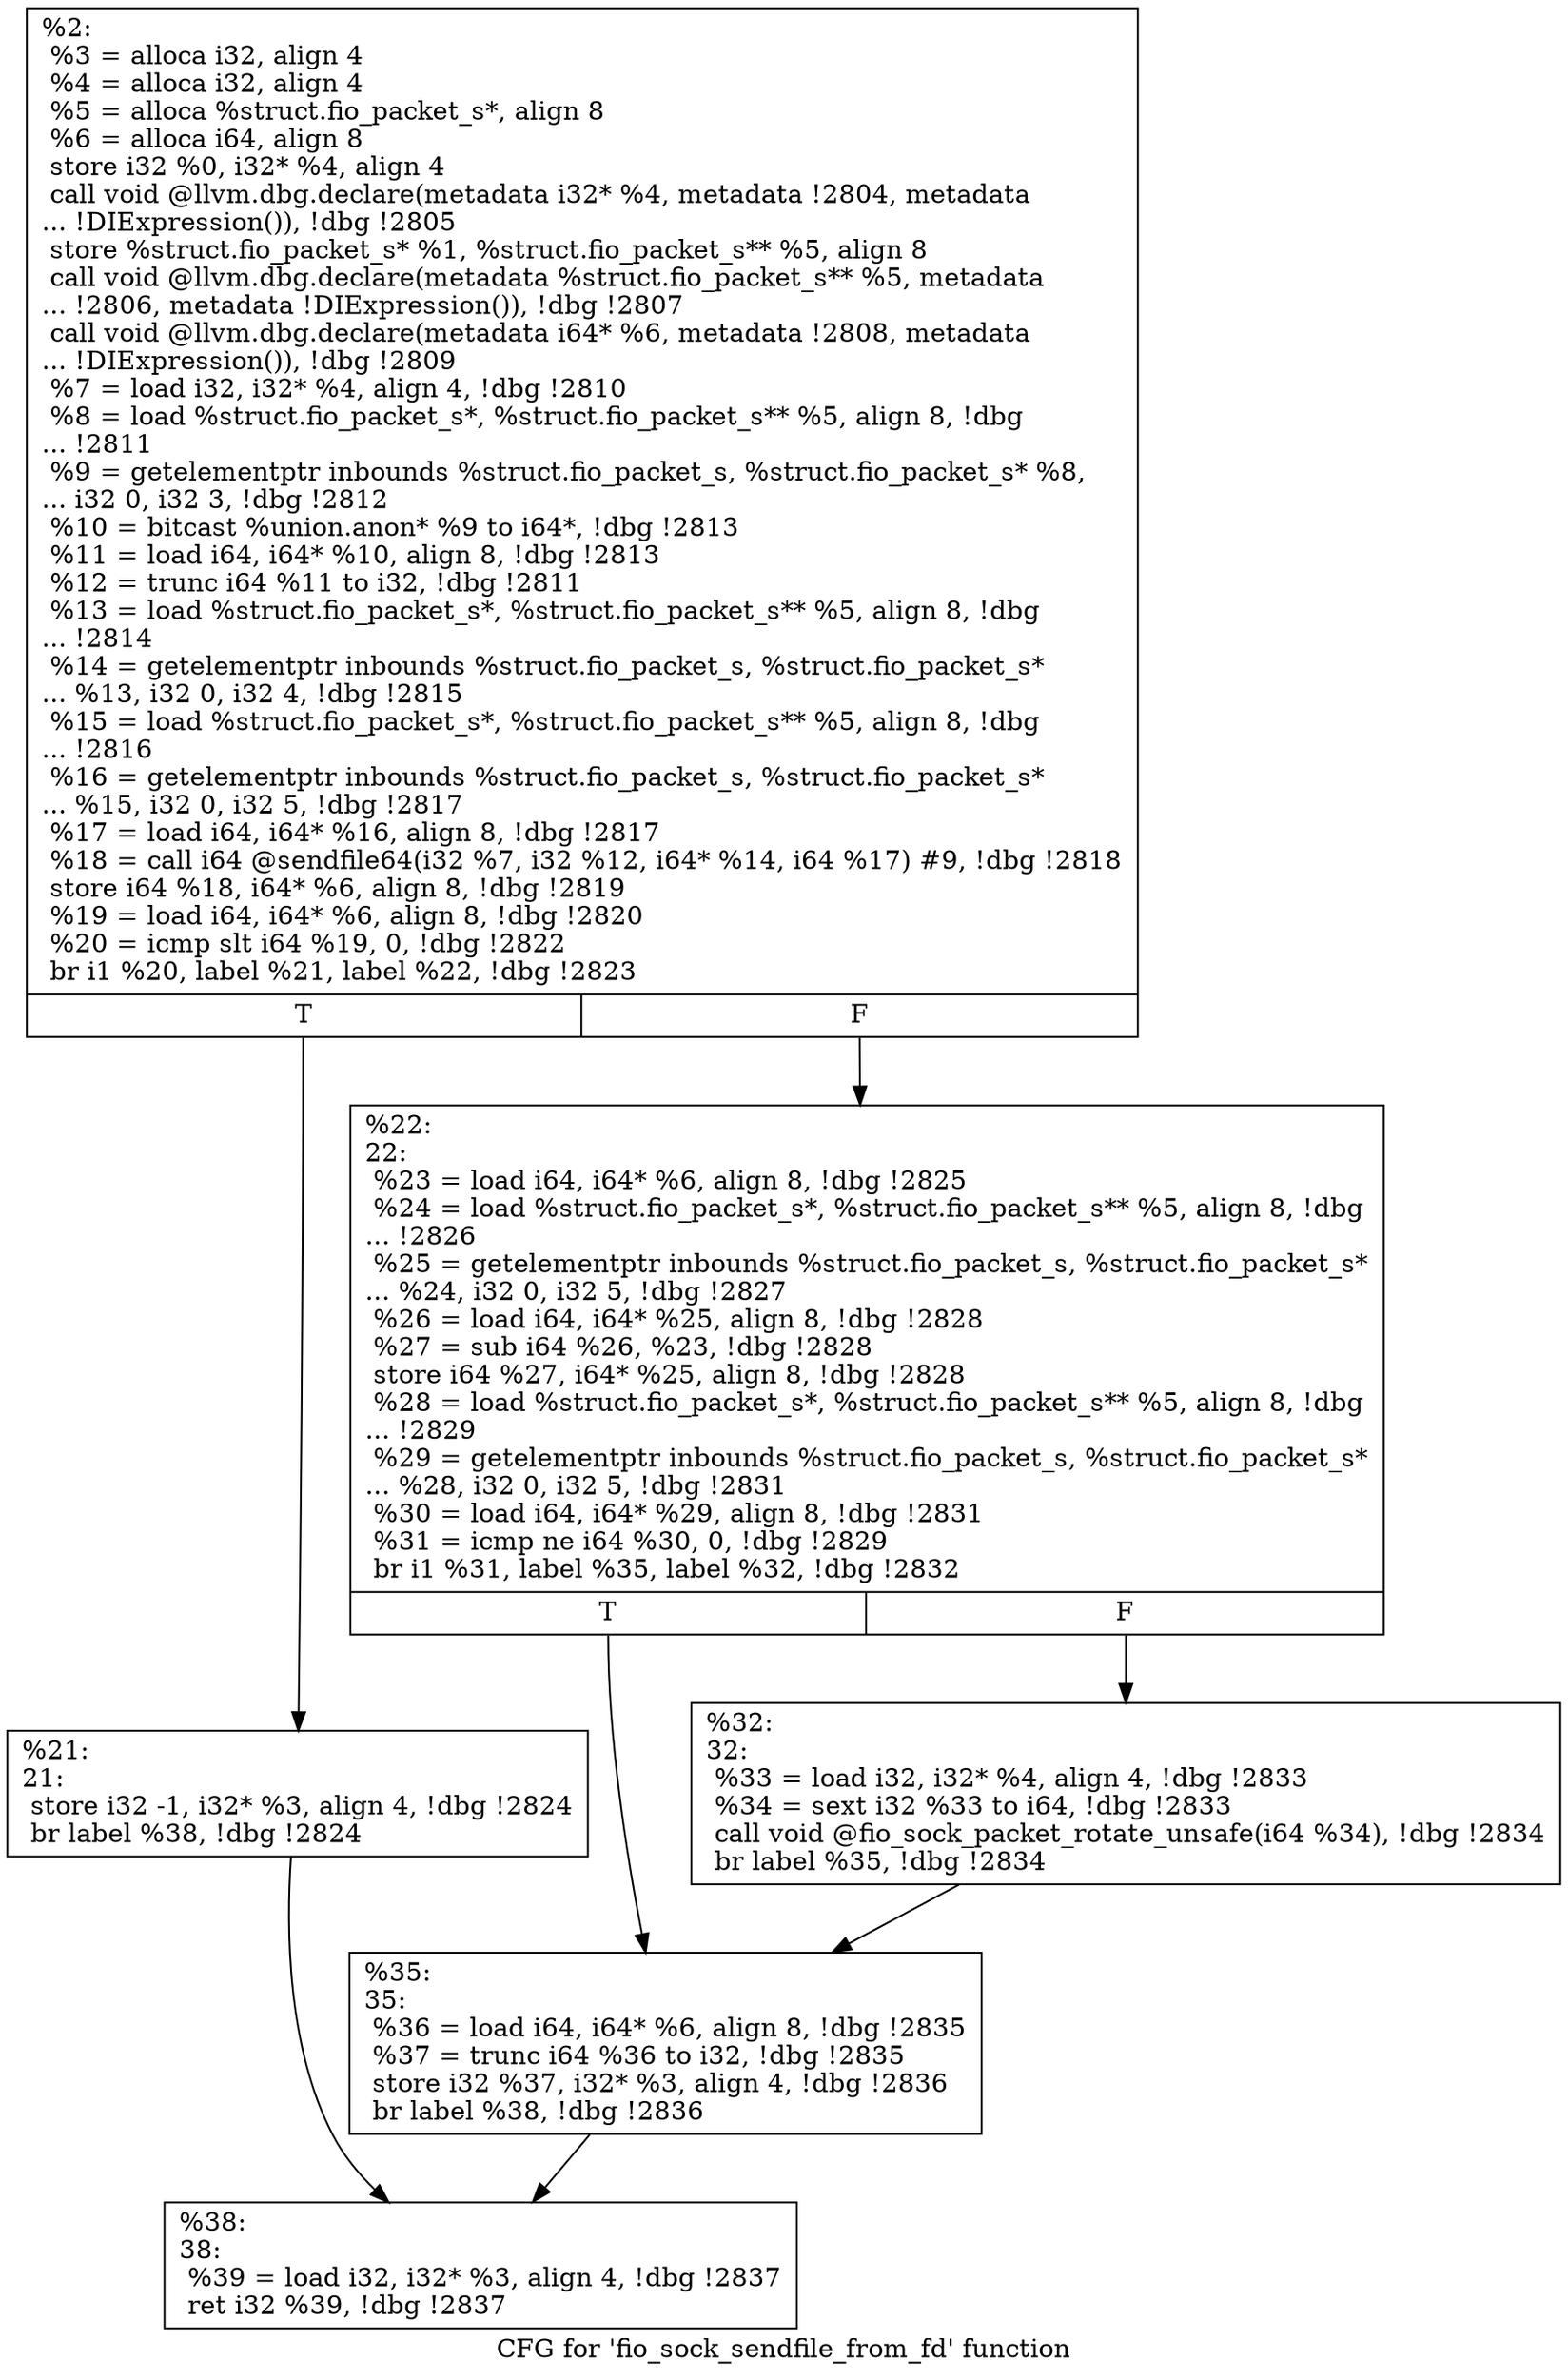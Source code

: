 digraph "CFG for 'fio_sock_sendfile_from_fd' function" {
	label="CFG for 'fio_sock_sendfile_from_fd' function";

	Node0x5568514be410 [shape=record,label="{%2:\l  %3 = alloca i32, align 4\l  %4 = alloca i32, align 4\l  %5 = alloca %struct.fio_packet_s*, align 8\l  %6 = alloca i64, align 8\l  store i32 %0, i32* %4, align 4\l  call void @llvm.dbg.declare(metadata i32* %4, metadata !2804, metadata\l... !DIExpression()), !dbg !2805\l  store %struct.fio_packet_s* %1, %struct.fio_packet_s** %5, align 8\l  call void @llvm.dbg.declare(metadata %struct.fio_packet_s** %5, metadata\l... !2806, metadata !DIExpression()), !dbg !2807\l  call void @llvm.dbg.declare(metadata i64* %6, metadata !2808, metadata\l... !DIExpression()), !dbg !2809\l  %7 = load i32, i32* %4, align 4, !dbg !2810\l  %8 = load %struct.fio_packet_s*, %struct.fio_packet_s** %5, align 8, !dbg\l... !2811\l  %9 = getelementptr inbounds %struct.fio_packet_s, %struct.fio_packet_s* %8,\l... i32 0, i32 3, !dbg !2812\l  %10 = bitcast %union.anon* %9 to i64*, !dbg !2813\l  %11 = load i64, i64* %10, align 8, !dbg !2813\l  %12 = trunc i64 %11 to i32, !dbg !2811\l  %13 = load %struct.fio_packet_s*, %struct.fio_packet_s** %5, align 8, !dbg\l... !2814\l  %14 = getelementptr inbounds %struct.fio_packet_s, %struct.fio_packet_s*\l... %13, i32 0, i32 4, !dbg !2815\l  %15 = load %struct.fio_packet_s*, %struct.fio_packet_s** %5, align 8, !dbg\l... !2816\l  %16 = getelementptr inbounds %struct.fio_packet_s, %struct.fio_packet_s*\l... %15, i32 0, i32 5, !dbg !2817\l  %17 = load i64, i64* %16, align 8, !dbg !2817\l  %18 = call i64 @sendfile64(i32 %7, i32 %12, i64* %14, i64 %17) #9, !dbg !2818\l  store i64 %18, i64* %6, align 8, !dbg !2819\l  %19 = load i64, i64* %6, align 8, !dbg !2820\l  %20 = icmp slt i64 %19, 0, !dbg !2822\l  br i1 %20, label %21, label %22, !dbg !2823\l|{<s0>T|<s1>F}}"];
	Node0x5568514be410:s0 -> Node0x5568514bf670;
	Node0x5568514be410:s1 -> Node0x5568514bf6c0;
	Node0x5568514bf670 [shape=record,label="{%21:\l21:                                               \l  store i32 -1, i32* %3, align 4, !dbg !2824\l  br label %38, !dbg !2824\l}"];
	Node0x5568514bf670 -> Node0x5568514bf7b0;
	Node0x5568514bf6c0 [shape=record,label="{%22:\l22:                                               \l  %23 = load i64, i64* %6, align 8, !dbg !2825\l  %24 = load %struct.fio_packet_s*, %struct.fio_packet_s** %5, align 8, !dbg\l... !2826\l  %25 = getelementptr inbounds %struct.fio_packet_s, %struct.fio_packet_s*\l... %24, i32 0, i32 5, !dbg !2827\l  %26 = load i64, i64* %25, align 8, !dbg !2828\l  %27 = sub i64 %26, %23, !dbg !2828\l  store i64 %27, i64* %25, align 8, !dbg !2828\l  %28 = load %struct.fio_packet_s*, %struct.fio_packet_s** %5, align 8, !dbg\l... !2829\l  %29 = getelementptr inbounds %struct.fio_packet_s, %struct.fio_packet_s*\l... %28, i32 0, i32 5, !dbg !2831\l  %30 = load i64, i64* %29, align 8, !dbg !2831\l  %31 = icmp ne i64 %30, 0, !dbg !2829\l  br i1 %31, label %35, label %32, !dbg !2832\l|{<s0>T|<s1>F}}"];
	Node0x5568514bf6c0:s0 -> Node0x5568514bf760;
	Node0x5568514bf6c0:s1 -> Node0x5568514bf710;
	Node0x5568514bf710 [shape=record,label="{%32:\l32:                                               \l  %33 = load i32, i32* %4, align 4, !dbg !2833\l  %34 = sext i32 %33 to i64, !dbg !2833\l  call void @fio_sock_packet_rotate_unsafe(i64 %34), !dbg !2834\l  br label %35, !dbg !2834\l}"];
	Node0x5568514bf710 -> Node0x5568514bf760;
	Node0x5568514bf760 [shape=record,label="{%35:\l35:                                               \l  %36 = load i64, i64* %6, align 8, !dbg !2835\l  %37 = trunc i64 %36 to i32, !dbg !2835\l  store i32 %37, i32* %3, align 4, !dbg !2836\l  br label %38, !dbg !2836\l}"];
	Node0x5568514bf760 -> Node0x5568514bf7b0;
	Node0x5568514bf7b0 [shape=record,label="{%38:\l38:                                               \l  %39 = load i32, i32* %3, align 4, !dbg !2837\l  ret i32 %39, !dbg !2837\l}"];
}
